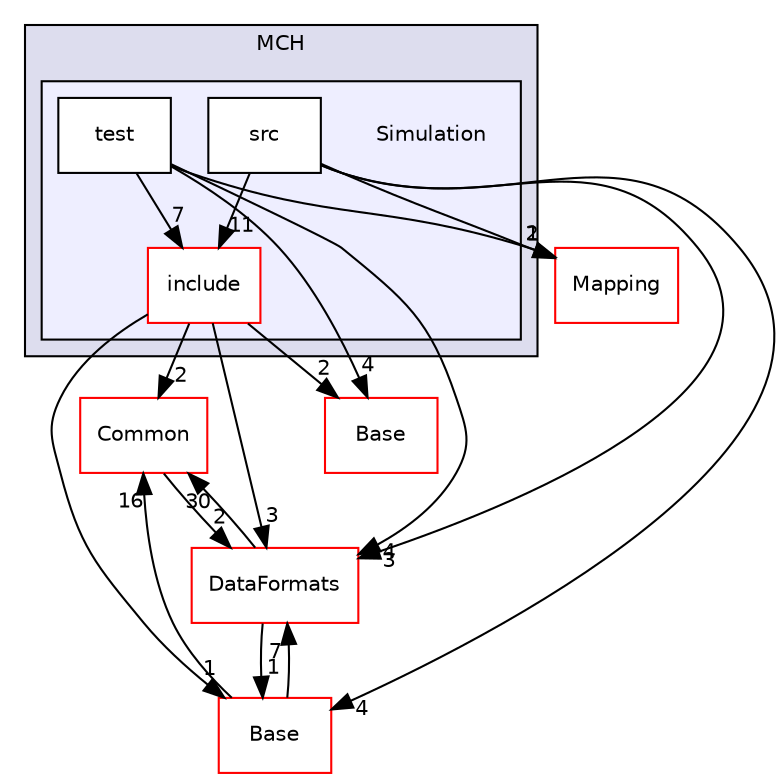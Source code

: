 digraph "/home/travis/build/AliceO2Group/AliceO2/Detectors/MUON/MCH/Simulation" {
  bgcolor=transparent;
  compound=true
  node [ fontsize="10", fontname="Helvetica"];
  edge [ labelfontsize="10", labelfontname="Helvetica"];
  subgraph clusterdir_061f7088060f41729027f6c2fce0273e {
    graph [ bgcolor="#ddddee", pencolor="black", label="MCH" fontname="Helvetica", fontsize="10", URL="dir_061f7088060f41729027f6c2fce0273e.html"]
  subgraph clusterdir_e4cb5181a3c884468a78a261ced84e7b {
    graph [ bgcolor="#eeeeff", pencolor="black", label="" URL="dir_e4cb5181a3c884468a78a261ced84e7b.html"];
    dir_e4cb5181a3c884468a78a261ced84e7b [shape=plaintext label="Simulation"];
    dir_3dca47489aa3153ac3c60c079f5f624d [shape=box label="include" color="red" fillcolor="white" style="filled" URL="dir_3dca47489aa3153ac3c60c079f5f624d.html"];
    dir_8e864c1c886fb9a88af672544595837b [shape=box label="src" color="black" fillcolor="white" style="filled" URL="dir_8e864c1c886fb9a88af672544595837b.html"];
    dir_0d15e0d3244eac0561a315e6de8ee079 [shape=box label="test" color="black" fillcolor="white" style="filled" URL="dir_0d15e0d3244eac0561a315e6de8ee079.html"];
  }
  }
  dir_4ab6b4cc6a7edbff49100e9123df213f [shape=box label="Common" color="red" URL="dir_4ab6b4cc6a7edbff49100e9123df213f.html"];
  dir_1155c84989a046e7de4bf0156dc4b34c [shape=box label="Base" color="red" URL="dir_1155c84989a046e7de4bf0156dc4b34c.html"];
  dir_37c90836491b695b472bf98d1be8336b [shape=box label="Base" color="red" URL="dir_37c90836491b695b472bf98d1be8336b.html"];
  dir_2171f7ec022c5423887b07c69b2f5b48 [shape=box label="DataFormats" color="red" URL="dir_2171f7ec022c5423887b07c69b2f5b48.html"];
  dir_b098e3604916eca5f90f2bb1c75b7880 [shape=box label="Mapping" color="red" URL="dir_b098e3604916eca5f90f2bb1c75b7880.html"];
  dir_0d15e0d3244eac0561a315e6de8ee079->dir_1155c84989a046e7de4bf0156dc4b34c [headlabel="4", labeldistance=1.5 headhref="dir_000527_000119.html"];
  dir_0d15e0d3244eac0561a315e6de8ee079->dir_3dca47489aa3153ac3c60c079f5f624d [headlabel="7", labeldistance=1.5 headhref="dir_000527_000193.html"];
  dir_0d15e0d3244eac0561a315e6de8ee079->dir_2171f7ec022c5423887b07c69b2f5b48 [headlabel="4", labeldistance=1.5 headhref="dir_000527_000068.html"];
  dir_0d15e0d3244eac0561a315e6de8ee079->dir_b098e3604916eca5f90f2bb1c75b7880 [headlabel="2", labeldistance=1.5 headhref="dir_000527_000486.html"];
  dir_8e864c1c886fb9a88af672544595837b->dir_37c90836491b695b472bf98d1be8336b [headlabel="4", labeldistance=1.5 headhref="dir_000207_000266.html"];
  dir_8e864c1c886fb9a88af672544595837b->dir_3dca47489aa3153ac3c60c079f5f624d [headlabel="11", labeldistance=1.5 headhref="dir_000207_000193.html"];
  dir_8e864c1c886fb9a88af672544595837b->dir_2171f7ec022c5423887b07c69b2f5b48 [headlabel="3", labeldistance=1.5 headhref="dir_000207_000068.html"];
  dir_8e864c1c886fb9a88af672544595837b->dir_b098e3604916eca5f90f2bb1c75b7880 [headlabel="1", labeldistance=1.5 headhref="dir_000207_000486.html"];
  dir_4ab6b4cc6a7edbff49100e9123df213f->dir_2171f7ec022c5423887b07c69b2f5b48 [headlabel="2", labeldistance=1.5 headhref="dir_000026_000068.html"];
  dir_37c90836491b695b472bf98d1be8336b->dir_4ab6b4cc6a7edbff49100e9123df213f [headlabel="16", labeldistance=1.5 headhref="dir_000266_000026.html"];
  dir_37c90836491b695b472bf98d1be8336b->dir_2171f7ec022c5423887b07c69b2f5b48 [headlabel="7", labeldistance=1.5 headhref="dir_000266_000068.html"];
  dir_3dca47489aa3153ac3c60c079f5f624d->dir_4ab6b4cc6a7edbff49100e9123df213f [headlabel="2", labeldistance=1.5 headhref="dir_000193_000026.html"];
  dir_3dca47489aa3153ac3c60c079f5f624d->dir_1155c84989a046e7de4bf0156dc4b34c [headlabel="2", labeldistance=1.5 headhref="dir_000193_000119.html"];
  dir_3dca47489aa3153ac3c60c079f5f624d->dir_37c90836491b695b472bf98d1be8336b [headlabel="1", labeldistance=1.5 headhref="dir_000193_000266.html"];
  dir_3dca47489aa3153ac3c60c079f5f624d->dir_2171f7ec022c5423887b07c69b2f5b48 [headlabel="3", labeldistance=1.5 headhref="dir_000193_000068.html"];
  dir_2171f7ec022c5423887b07c69b2f5b48->dir_4ab6b4cc6a7edbff49100e9123df213f [headlabel="30", labeldistance=1.5 headhref="dir_000068_000026.html"];
  dir_2171f7ec022c5423887b07c69b2f5b48->dir_37c90836491b695b472bf98d1be8336b [headlabel="1", labeldistance=1.5 headhref="dir_000068_000266.html"];
}
